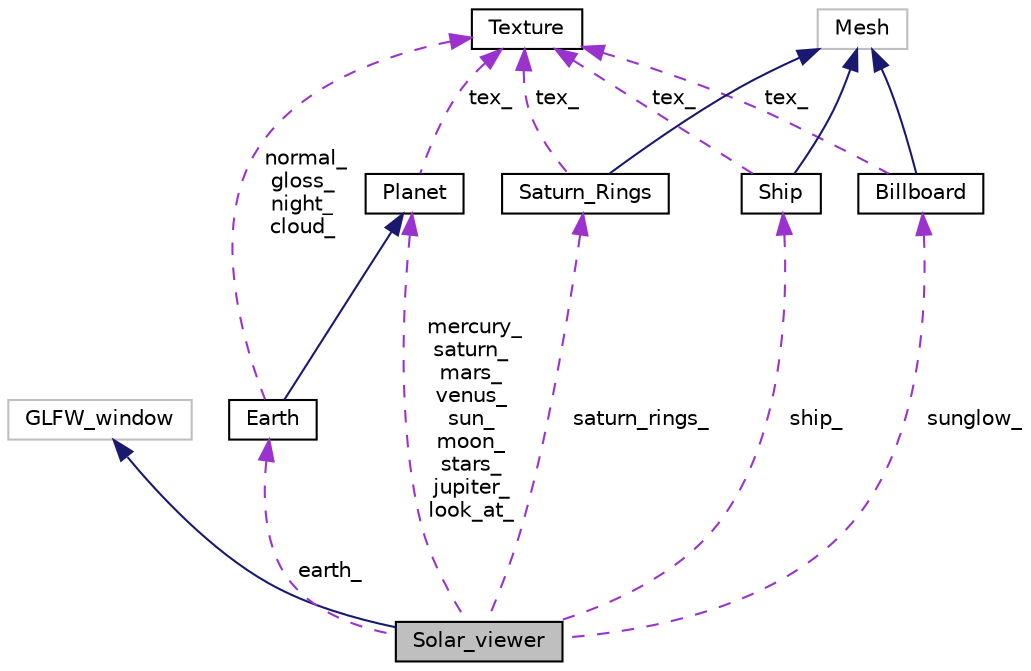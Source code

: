 digraph "Solar_viewer"
{
  edge [fontname="Helvetica",fontsize="10",labelfontname="Helvetica",labelfontsize="10"];
  node [fontname="Helvetica",fontsize="10",shape=record];
  Node2 [label="Solar_viewer",height=0.2,width=0.4,color="black", fillcolor="grey75", style="filled", fontcolor="black"];
  Node3 -> Node2 [dir="back",color="midnightblue",fontsize="10",style="solid",fontname="Helvetica"];
  Node3 [label="GLFW_window",height=0.2,width=0.4,color="grey75", fillcolor="white", style="filled"];
  Node4 -> Node2 [dir="back",color="darkorchid3",fontsize="10",style="dashed",label=" mercury_\nsaturn_\nmars_\nvenus_\nsun_\nmoon_\nstars_\njupiter_\nlook_at_" ,fontname="Helvetica"];
  Node4 [label="Planet",height=0.2,width=0.4,color="black", fillcolor="white", style="filled",URL="$classPlanet.html",tooltip="default class for the planet "];
  Node5 -> Node4 [dir="back",color="darkorchid3",fontsize="10",style="dashed",label=" tex_" ,fontname="Helvetica"];
  Node5 [label="Texture",height=0.2,width=0.4,color="black", fillcolor="white", style="filled",URL="$classTexture.html",tooltip="class that handles texture io and GPU upload "];
  Node6 -> Node2 [dir="back",color="darkorchid3",fontsize="10",style="dashed",label=" sunglow_" ,fontname="Helvetica"];
  Node6 [label="Billboard",height=0.2,width=0.4,color="black", fillcolor="white", style="filled",URL="$classBillboard.html"];
  Node7 -> Node6 [dir="back",color="midnightblue",fontsize="10",style="solid",fontname="Helvetica"];
  Node7 [label="Mesh",height=0.2,width=0.4,color="grey75", fillcolor="white", style="filled"];
  Node5 -> Node6 [dir="back",color="darkorchid3",fontsize="10",style="dashed",label=" tex_" ,fontname="Helvetica"];
  Node8 -> Node2 [dir="back",color="darkorchid3",fontsize="10",style="dashed",label=" earth_" ,fontname="Helvetica"];
  Node8 [label="Earth",height=0.2,width=0.4,color="black", fillcolor="white", style="filled",URL="$classEarth.html",tooltip="earth is a special planet, because we need access to more textures "];
  Node4 -> Node8 [dir="back",color="midnightblue",fontsize="10",style="solid",fontname="Helvetica"];
  Node5 -> Node8 [dir="back",color="darkorchid3",fontsize="10",style="dashed",label=" normal_\ngloss_\nnight_\ncloud_" ,fontname="Helvetica"];
  Node9 -> Node2 [dir="back",color="darkorchid3",fontsize="10",style="dashed",label=" saturn_rings_" ,fontname="Helvetica"];
  Node9 [label="Saturn_Rings",height=0.2,width=0.4,color="black", fillcolor="white", style="filled",URL="$classSaturn__Rings.html"];
  Node7 -> Node9 [dir="back",color="midnightblue",fontsize="10",style="solid",fontname="Helvetica"];
  Node5 -> Node9 [dir="back",color="darkorchid3",fontsize="10",style="dashed",label=" tex_" ,fontname="Helvetica"];
  Node10 -> Node2 [dir="back",color="darkorchid3",fontsize="10",style="dashed",label=" ship_" ,fontname="Helvetica"];
  Node10 [label="Ship",height=0.2,width=0.4,color="black", fillcolor="white", style="filled",URL="$classShip.html"];
  Node7 -> Node10 [dir="back",color="midnightblue",fontsize="10",style="solid",fontname="Helvetica"];
  Node5 -> Node10 [dir="back",color="darkorchid3",fontsize="10",style="dashed",label=" tex_" ,fontname="Helvetica"];
}
